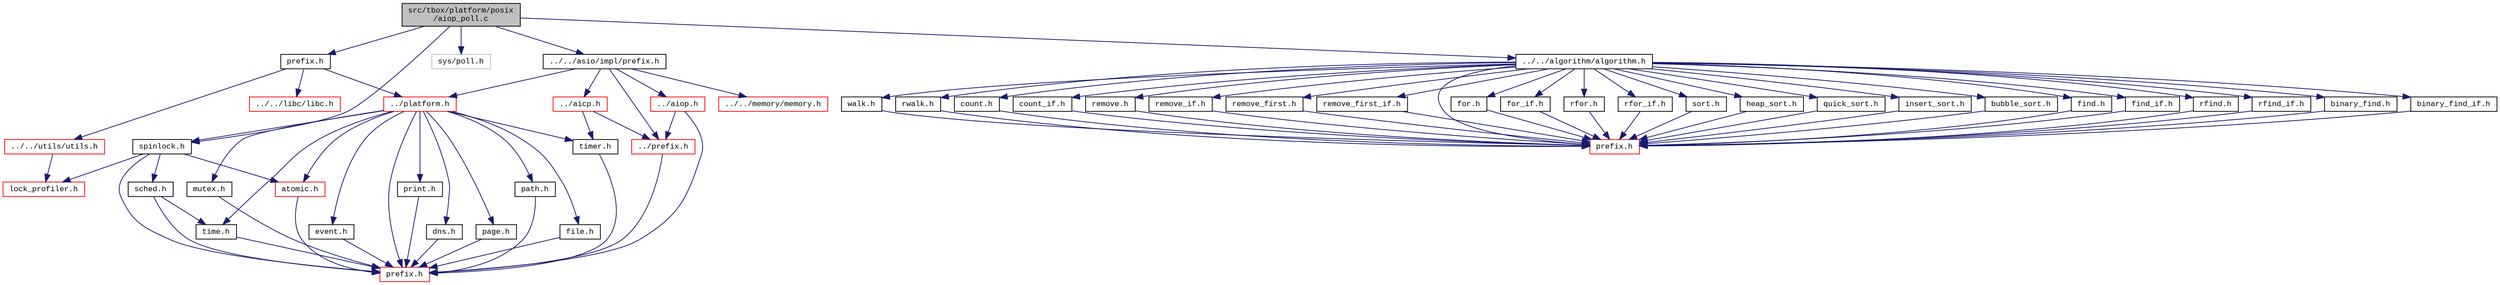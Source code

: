 digraph "src/tbox/platform/posix/aiop_poll.c"
{
  edge [fontname="CourierNew",fontsize="10",labelfontname="CourierNew",labelfontsize="10"];
  node [fontname="CourierNew",fontsize="10",shape=record];
  Node1 [label="src/tbox/platform/posix\l/aiop_poll.c",height=0.2,width=0.4,color="black", fillcolor="grey75", style="filled" fontcolor="black"];
  Node1 -> Node2 [color="midnightblue",fontsize="10",style="solid",fontname="CourierNew"];
  Node2 [label="prefix.h",height=0.2,width=0.4,color="black", fillcolor="white", style="filled",URL="$dc/d8e/platform_2posix_2prefix_8h_source.html"];
  Node2 -> Node3 [color="midnightblue",fontsize="10",style="solid",fontname="CourierNew"];
  Node3 [label="../platform.h",height=0.2,width=0.4,color="red", fillcolor="white", style="filled",URL="$de/d03/platform_8h.html"];
  Node3 -> Node4 [color="midnightblue",fontsize="10",style="solid",fontname="CourierNew"];
  Node4 [label="prefix.h",height=0.2,width=0.4,color="red", fillcolor="white", style="filled",URL="$db/dfa/platform_2prefix_8h_source.html"];
  Node3 -> Node5 [color="midnightblue",fontsize="10",style="solid",fontname="CourierNew"];
  Node5 [label="dns.h",height=0.2,width=0.4,color="black", fillcolor="white", style="filled",URL="$d9/d31/platform_2dns_8h_source.html"];
  Node5 -> Node4 [color="midnightblue",fontsize="10",style="solid",fontname="CourierNew"];
  Node3 -> Node6 [color="midnightblue",fontsize="10",style="solid",fontname="CourierNew"];
  Node6 [label="page.h",height=0.2,width=0.4,color="black", fillcolor="white", style="filled",URL="$de/dad/page_8h.html"];
  Node6 -> Node4 [color="midnightblue",fontsize="10",style="solid",fontname="CourierNew"];
  Node3 -> Node7 [color="midnightblue",fontsize="10",style="solid",fontname="CourierNew"];
  Node7 [label="path.h",height=0.2,width=0.4,color="black", fillcolor="white", style="filled",URL="$d7/dd4/path_8h_source.html"];
  Node7 -> Node4 [color="midnightblue",fontsize="10",style="solid",fontname="CourierNew"];
  Node3 -> Node8 [color="midnightblue",fontsize="10",style="solid",fontname="CourierNew"];
  Node8 [label="file.h",height=0.2,width=0.4,color="black", fillcolor="white", style="filled",URL="$d2/d4d/file_8h.html"];
  Node8 -> Node4 [color="midnightblue",fontsize="10",style="solid",fontname="CourierNew"];
  Node3 -> Node9 [color="midnightblue",fontsize="10",style="solid",fontname="CourierNew"];
  Node9 [label="time.h",height=0.2,width=0.4,color="black", fillcolor="white", style="filled",URL="$db/d97/platform_2time_8h_source.html"];
  Node9 -> Node4 [color="midnightblue",fontsize="10",style="solid",fontname="CourierNew"];
  Node3 -> Node10 [color="midnightblue",fontsize="10",style="solid",fontname="CourierNew"];
  Node10 [label="mutex.h",height=0.2,width=0.4,color="black", fillcolor="white", style="filled",URL="$d0/df8/mutex_8h.html"];
  Node10 -> Node4 [color="midnightblue",fontsize="10",style="solid",fontname="CourierNew"];
  Node3 -> Node11 [color="midnightblue",fontsize="10",style="solid",fontname="CourierNew"];
  Node11 [label="event.h",height=0.2,width=0.4,color="black", fillcolor="white", style="filled",URL="$dd/d20/event_8h.html"];
  Node11 -> Node4 [color="midnightblue",fontsize="10",style="solid",fontname="CourierNew"];
  Node3 -> Node12 [color="midnightblue",fontsize="10",style="solid",fontname="CourierNew"];
  Node12 [label="timer.h",height=0.2,width=0.4,color="black", fillcolor="white", style="filled",URL="$d5/dd0/timer_8h.html"];
  Node12 -> Node4 [color="midnightblue",fontsize="10",style="solid",fontname="CourierNew"];
  Node3 -> Node13 [color="midnightblue",fontsize="10",style="solid",fontname="CourierNew"];
  Node13 [label="print.h",height=0.2,width=0.4,color="black", fillcolor="white", style="filled",URL="$d5/d77/print_8h.html"];
  Node13 -> Node4 [color="midnightblue",fontsize="10",style="solid",fontname="CourierNew"];
  Node3 -> Node14 [color="midnightblue",fontsize="10",style="solid",fontname="CourierNew"];
  Node14 [label="atomic.h",height=0.2,width=0.4,color="red", fillcolor="white", style="filled",URL="$dd/d02/atomic_8h_source.html"];
  Node14 -> Node4 [color="midnightblue",fontsize="10",style="solid",fontname="CourierNew"];
  Node3 -> Node15 [color="midnightblue",fontsize="10",style="solid",fontname="CourierNew"];
  Node15 [label="spinlock.h",height=0.2,width=0.4,color="black", fillcolor="white", style="filled",URL="$df/d63/spinlock_8h.html"];
  Node15 -> Node4 [color="midnightblue",fontsize="10",style="solid",fontname="CourierNew"];
  Node15 -> Node16 [color="midnightblue",fontsize="10",style="solid",fontname="CourierNew"];
  Node16 [label="sched.h",height=0.2,width=0.4,color="black", fillcolor="white", style="filled",URL="$d7/d00/sched_8h.html"];
  Node16 -> Node4 [color="midnightblue",fontsize="10",style="solid",fontname="CourierNew"];
  Node16 -> Node9 [color="midnightblue",fontsize="10",style="solid",fontname="CourierNew"];
  Node15 -> Node14 [color="midnightblue",fontsize="10",style="solid",fontname="CourierNew"];
  Node15 -> Node17 [color="midnightblue",fontsize="10",style="solid",fontname="CourierNew"];
  Node17 [label="lock_profiler.h",height=0.2,width=0.4,color="red", fillcolor="white", style="filled",URL="$d8/da8/lock__profiler_8h.html"];
  Node2 -> Node18 [color="midnightblue",fontsize="10",style="solid",fontname="CourierNew"];
  Node18 [label="../../libc/libc.h",height=0.2,width=0.4,color="red", fillcolor="white", style="filled",URL="$db/dc8/libc_8h.html"];
  Node2 -> Node19 [color="midnightblue",fontsize="10",style="solid",fontname="CourierNew"];
  Node19 [label="../../utils/utils.h",height=0.2,width=0.4,color="red", fillcolor="white", style="filled",URL="$de/d2f/utils_2utils_8h_source.html"];
  Node19 -> Node17 [color="midnightblue",fontsize="10",style="solid",fontname="CourierNew"];
  Node1 -> Node20 [color="midnightblue",fontsize="10",style="solid",fontname="CourierNew"];
  Node20 [label="sys/poll.h",height=0.2,width=0.4,color="grey75", fillcolor="white", style="filled"];
  Node1 -> Node15 [color="midnightblue",fontsize="10",style="solid",fontname="CourierNew"];
  Node1 -> Node21 [color="midnightblue",fontsize="10",style="solid",fontname="CourierNew"];
  Node21 [label="../../asio/impl/prefix.h",height=0.2,width=0.4,color="black", fillcolor="white", style="filled",URL="$d3/d3c/asio_2impl_2prefix_8h_source.html"];
  Node21 -> Node22 [color="midnightblue",fontsize="10",style="solid",fontname="CourierNew"];
  Node22 [label="../prefix.h",height=0.2,width=0.4,color="red", fillcolor="white", style="filled",URL="$db/d56/asio_2prefix_8h_source.html"];
  Node22 -> Node4 [color="midnightblue",fontsize="10",style="solid",fontname="CourierNew"];
  Node21 -> Node23 [color="midnightblue",fontsize="10",style="solid",fontname="CourierNew"];
  Node23 [label="../aicp.h",height=0.2,width=0.4,color="red", fillcolor="white", style="filled",URL="$dd/dd5/aicp_8h.html"];
  Node23 -> Node22 [color="midnightblue",fontsize="10",style="solid",fontname="CourierNew"];
  Node23 -> Node12 [color="midnightblue",fontsize="10",style="solid",fontname="CourierNew"];
  Node21 -> Node24 [color="midnightblue",fontsize="10",style="solid",fontname="CourierNew"];
  Node24 [label="../aiop.h",height=0.2,width=0.4,color="red", fillcolor="white", style="filled",URL="$db/d08/aiop_8h.html"];
  Node24 -> Node22 [color="midnightblue",fontsize="10",style="solid",fontname="CourierNew"];
  Node24 -> Node4 [color="midnightblue",fontsize="10",style="solid",fontname="CourierNew"];
  Node21 -> Node25 [color="midnightblue",fontsize="10",style="solid",fontname="CourierNew"];
  Node25 [label="../../memory/memory.h",height=0.2,width=0.4,color="red", fillcolor="white", style="filled",URL="$dd/d7b/memory_2memory_8h_source.html"];
  Node21 -> Node3 [color="midnightblue",fontsize="10",style="solid",fontname="CourierNew"];
  Node1 -> Node26 [color="midnightblue",fontsize="10",style="solid",fontname="CourierNew"];
  Node26 [label="../../algorithm/algorithm.h",height=0.2,width=0.4,color="black", fillcolor="white", style="filled",URL="$df/dd9/algorithm_8h.html"];
  Node26 -> Node27 [color="midnightblue",fontsize="10",style="solid",fontname="CourierNew"];
  Node27 [label="prefix.h",height=0.2,width=0.4,color="red", fillcolor="white", style="filled",URL="$d6/dce/algorithm_2prefix_8h_source.html"];
  Node26 -> Node28 [color="midnightblue",fontsize="10",style="solid",fontname="CourierNew"];
  Node28 [label="for.h",height=0.2,width=0.4,color="black", fillcolor="white", style="filled",URL="$d5/da8/for_8h.html"];
  Node28 -> Node27 [color="midnightblue",fontsize="10",style="solid",fontname="CourierNew"];
  Node26 -> Node29 [color="midnightblue",fontsize="10",style="solid",fontname="CourierNew"];
  Node29 [label="for_if.h",height=0.2,width=0.4,color="black", fillcolor="white", style="filled",URL="$dd/de1/for__if_8h.html"];
  Node29 -> Node27 [color="midnightblue",fontsize="10",style="solid",fontname="CourierNew"];
  Node26 -> Node30 [color="midnightblue",fontsize="10",style="solid",fontname="CourierNew"];
  Node30 [label="rfor.h",height=0.2,width=0.4,color="black", fillcolor="white", style="filled",URL="$d9/d21/rfor_8h.html"];
  Node30 -> Node27 [color="midnightblue",fontsize="10",style="solid",fontname="CourierNew"];
  Node26 -> Node31 [color="midnightblue",fontsize="10",style="solid",fontname="CourierNew"];
  Node31 [label="rfor_if.h",height=0.2,width=0.4,color="black", fillcolor="white", style="filled",URL="$d7/d9c/rfor__if_8h.html"];
  Node31 -> Node27 [color="midnightblue",fontsize="10",style="solid",fontname="CourierNew"];
  Node26 -> Node32 [color="midnightblue",fontsize="10",style="solid",fontname="CourierNew"];
  Node32 [label="sort.h",height=0.2,width=0.4,color="black", fillcolor="white", style="filled",URL="$d7/d50/sort_8h.html"];
  Node32 -> Node27 [color="midnightblue",fontsize="10",style="solid",fontname="CourierNew"];
  Node26 -> Node33 [color="midnightblue",fontsize="10",style="solid",fontname="CourierNew"];
  Node33 [label="heap_sort.h",height=0.2,width=0.4,color="black", fillcolor="white", style="filled",URL="$d4/dfb/heap__sort_8h.html"];
  Node33 -> Node27 [color="midnightblue",fontsize="10",style="solid",fontname="CourierNew"];
  Node26 -> Node34 [color="midnightblue",fontsize="10",style="solid",fontname="CourierNew"];
  Node34 [label="quick_sort.h",height=0.2,width=0.4,color="black", fillcolor="white", style="filled",URL="$d6/da1/quick__sort_8h.html"];
  Node34 -> Node27 [color="midnightblue",fontsize="10",style="solid",fontname="CourierNew"];
  Node26 -> Node35 [color="midnightblue",fontsize="10",style="solid",fontname="CourierNew"];
  Node35 [label="insert_sort.h",height=0.2,width=0.4,color="black", fillcolor="white", style="filled",URL="$d0/d3a/insert__sort_8h.html"];
  Node35 -> Node27 [color="midnightblue",fontsize="10",style="solid",fontname="CourierNew"];
  Node26 -> Node36 [color="midnightblue",fontsize="10",style="solid",fontname="CourierNew"];
  Node36 [label="bubble_sort.h",height=0.2,width=0.4,color="black", fillcolor="white", style="filled",URL="$df/d49/bubble__sort_8h.html"];
  Node36 -> Node27 [color="midnightblue",fontsize="10",style="solid",fontname="CourierNew"];
  Node26 -> Node37 [color="midnightblue",fontsize="10",style="solid",fontname="CourierNew"];
  Node37 [label="find.h",height=0.2,width=0.4,color="black", fillcolor="white", style="filled",URL="$d6/db2/find_8h.html"];
  Node37 -> Node27 [color="midnightblue",fontsize="10",style="solid",fontname="CourierNew"];
  Node26 -> Node38 [color="midnightblue",fontsize="10",style="solid",fontname="CourierNew"];
  Node38 [label="find_if.h",height=0.2,width=0.4,color="black", fillcolor="white", style="filled",URL="$d1/d0f/find__if_8h.html"];
  Node38 -> Node27 [color="midnightblue",fontsize="10",style="solid",fontname="CourierNew"];
  Node26 -> Node39 [color="midnightblue",fontsize="10",style="solid",fontname="CourierNew"];
  Node39 [label="rfind.h",height=0.2,width=0.4,color="black", fillcolor="white", style="filled",URL="$d5/d50/rfind_8h.html"];
  Node39 -> Node27 [color="midnightblue",fontsize="10",style="solid",fontname="CourierNew"];
  Node26 -> Node40 [color="midnightblue",fontsize="10",style="solid",fontname="CourierNew"];
  Node40 [label="rfind_if.h",height=0.2,width=0.4,color="black", fillcolor="white", style="filled",URL="$da/d6d/rfind__if_8h.html"];
  Node40 -> Node27 [color="midnightblue",fontsize="10",style="solid",fontname="CourierNew"];
  Node26 -> Node41 [color="midnightblue",fontsize="10",style="solid",fontname="CourierNew"];
  Node41 [label="binary_find.h",height=0.2,width=0.4,color="black", fillcolor="white", style="filled",URL="$da/d86/binary__find_8h.html"];
  Node41 -> Node27 [color="midnightblue",fontsize="10",style="solid",fontname="CourierNew"];
  Node26 -> Node42 [color="midnightblue",fontsize="10",style="solid",fontname="CourierNew"];
  Node42 [label="binary_find_if.h",height=0.2,width=0.4,color="black", fillcolor="white", style="filled",URL="$da/d27/binary__find__if_8h.html"];
  Node42 -> Node27 [color="midnightblue",fontsize="10",style="solid",fontname="CourierNew"];
  Node26 -> Node43 [color="midnightblue",fontsize="10",style="solid",fontname="CourierNew"];
  Node43 [label="walk.h",height=0.2,width=0.4,color="black", fillcolor="white", style="filled",URL="$de/d1a/walk_8h.html"];
  Node43 -> Node27 [color="midnightblue",fontsize="10",style="solid",fontname="CourierNew"];
  Node26 -> Node44 [color="midnightblue",fontsize="10",style="solid",fontname="CourierNew"];
  Node44 [label="rwalk.h",height=0.2,width=0.4,color="black", fillcolor="white", style="filled",URL="$d8/d5a/rwalk_8h.html"];
  Node44 -> Node27 [color="midnightblue",fontsize="10",style="solid",fontname="CourierNew"];
  Node26 -> Node45 [color="midnightblue",fontsize="10",style="solid",fontname="CourierNew"];
  Node45 [label="count.h",height=0.2,width=0.4,color="black", fillcolor="white", style="filled",URL="$d3/d6c/count_8h.html"];
  Node45 -> Node27 [color="midnightblue",fontsize="10",style="solid",fontname="CourierNew"];
  Node26 -> Node46 [color="midnightblue",fontsize="10",style="solid",fontname="CourierNew"];
  Node46 [label="count_if.h",height=0.2,width=0.4,color="black", fillcolor="white", style="filled",URL="$d2/da2/count__if_8h.html"];
  Node46 -> Node27 [color="midnightblue",fontsize="10",style="solid",fontname="CourierNew"];
  Node26 -> Node47 [color="midnightblue",fontsize="10",style="solid",fontname="CourierNew"];
  Node47 [label="remove.h",height=0.2,width=0.4,color="black", fillcolor="white", style="filled",URL="$df/d8a/remove_8h.html"];
  Node47 -> Node27 [color="midnightblue",fontsize="10",style="solid",fontname="CourierNew"];
  Node26 -> Node48 [color="midnightblue",fontsize="10",style="solid",fontname="CourierNew"];
  Node48 [label="remove_if.h",height=0.2,width=0.4,color="black", fillcolor="white", style="filled",URL="$d5/d95/remove__if_8h.html"];
  Node48 -> Node27 [color="midnightblue",fontsize="10",style="solid",fontname="CourierNew"];
  Node26 -> Node49 [color="midnightblue",fontsize="10",style="solid",fontname="CourierNew"];
  Node49 [label="remove_first.h",height=0.2,width=0.4,color="black", fillcolor="white", style="filled",URL="$d1/d49/remove__first_8h.html"];
  Node49 -> Node27 [color="midnightblue",fontsize="10",style="solid",fontname="CourierNew"];
  Node26 -> Node50 [color="midnightblue",fontsize="10",style="solid",fontname="CourierNew"];
  Node50 [label="remove_first_if.h",height=0.2,width=0.4,color="black", fillcolor="white", style="filled",URL="$d1/d00/remove__first__if_8h.html"];
  Node50 -> Node27 [color="midnightblue",fontsize="10",style="solid",fontname="CourierNew"];
}
